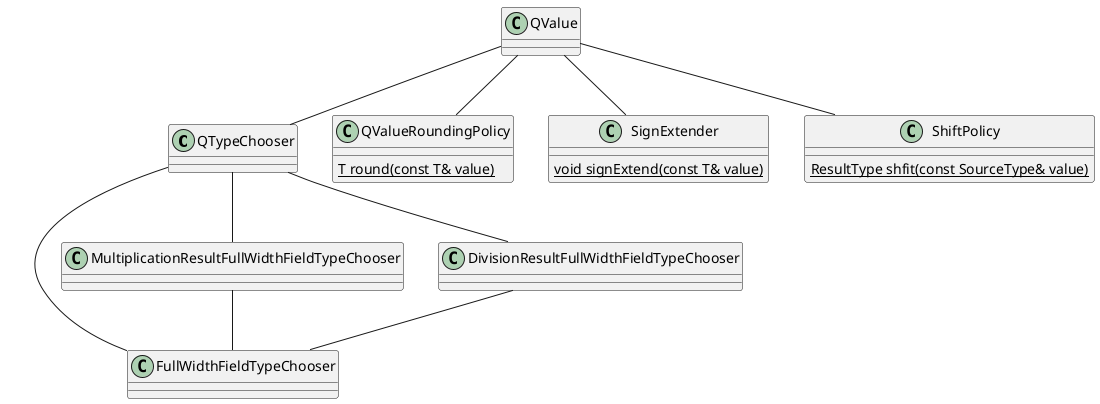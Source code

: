 /'
* Copyright (c) 2020 Intel Corporation
*
* Permission is hereby granted, free of charge, to any person obtaining a copy
* of this software and associated documentation files (the "Software"), to deal
* in the Software without restriction, including without limitation the rights
* to use, copy, modify, merge, publish, distribute, sublicense, and/or sell
* copies of the Software, and to permit persons to whom the Software is
* furnished to do so, subject to the following conditions:
*
* The above copyright notice and this permission notice shall be included in all
* copies or substantial portions of the Software.
*
* THE SOFTWARE IS PROVIDED "AS IS", WITHOUT WARRANTY OF ANY KIND, EXPRESS OR
* IMPLIED, INCLUDING BUT NOT LIMITED TO THE WARRANTIES OF MERCHANTABILITY,
* FITNESS FOR A PARTICULAR PURPOSE AND NONINFRINGEMENT. IN NO EVENT SHALL THE
* AUTHORS OR COPYRIGHT HOLDERS BE LIABLE FOR ANY CLAIM, DAMAGES OR OTHER
* LIABILITY, WHETHER IN AN ACTION OF CONTRACT, TORT OR OTHERWISE, ARISING FROM,
* OUT OF OR IN CONNECTION WITH THE SOFTWARE OR THE USE OR OTHER DEALINGS IN THE
* SOFTWARE.
*'/

@startuml qformat_class

class QTypeChooser {
}

class FullWidthFieldTypeChooser {
}

class MultiplicationResultFullWidthFieldTypeChooser {
}

class DivisionResultFullWidthFieldTypeChooser {
}

class QValueRoundingPolicy {
{static} T round(const T& value) 
}

class SignExtender {
{static} void signExtend(const T& value) 
}

class ShiftPolicy {
{static} ResultType shfit(const SourceType& value) 
}

class QValue {
}

QValue -- QTypeChooser
QTypeChooser -- FullWidthFieldTypeChooser
QTypeChooser -- MultiplicationResultFullWidthFieldTypeChooser
QTypeChooser -- DivisionResultFullWidthFieldTypeChooser
MultiplicationResultFullWidthFieldTypeChooser -- FullWidthFieldTypeChooser
DivisionResultFullWidthFieldTypeChooser -- FullWidthFieldTypeChooser
QValue -- QValueRoundingPolicy
QValue -- SignExtender
QValue -- ShiftPolicy

@enduml
